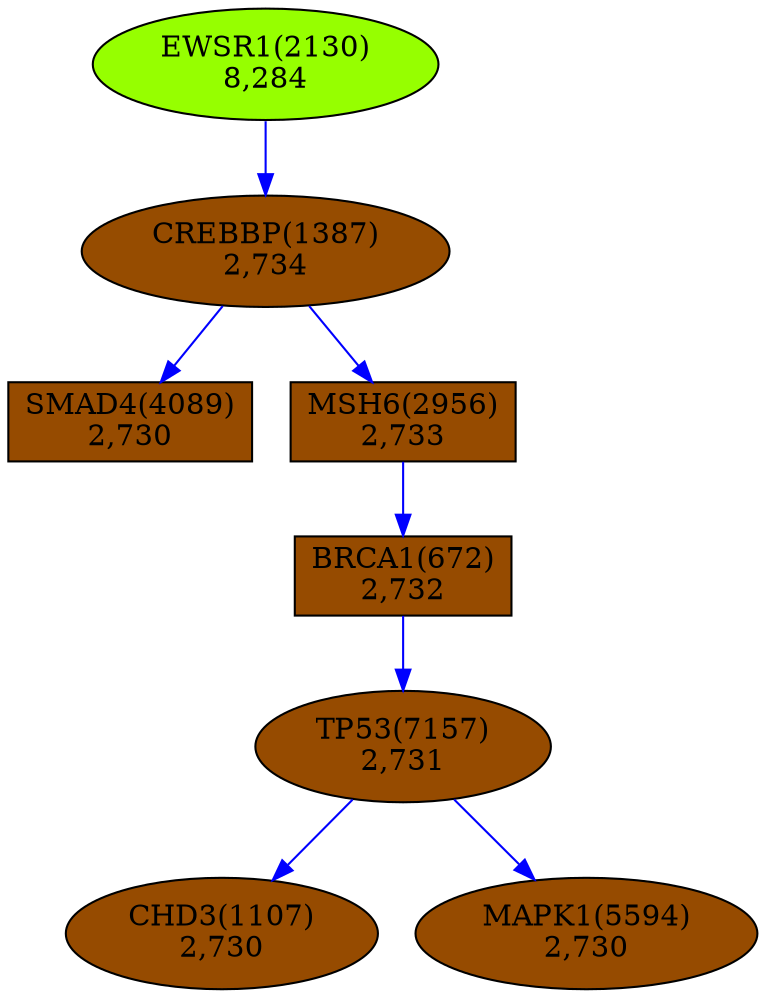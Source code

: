 digraph main_a3_test_025_y {
N_13 [shape = box, style = filled, fillcolor = "#964b00", label = "BRCA1(672)\n2,732"];
N_27 [shape = ellipse, style = filled, fillcolor = "#964b00", label = "CHD3(1107)\n2,730"];
N_32 [shape = ellipse, style = filled, fillcolor = "#964c00", label = "CREBBP(1387)\n2,734"];
N_48 [shape = ellipse, style = filled, fillcolor = "#96ff00", label = "EWSR1(2130)\n8,284"];
N_92 [shape = box, style = filled, fillcolor = "#964b00", label = "SMAD4(4089)\n2,730"];
N_99 [shape = box, style = filled, fillcolor = "#964b00", label = "MSH6(2956)\n2,733"];
N_125 [shape = ellipse, style = filled, fillcolor = "#964b00", label = "MAPK1(5594)\n2,730"];
N_169 [shape = ellipse, style = filled, fillcolor = "#964b00", label = "TP53(7157)\n2,731"];
N_48 -> N_32 [ color = blue ];
N_32 -> N_92 [ color = blue ];
N_99 -> N_13 [ color = blue ];
N_32 -> N_99 [ color = blue ];
N_13 -> N_169 [ color = blue ];
N_169 -> N_27 [ color = blue ];
N_169 -> N_125 [ color = blue ];
}
